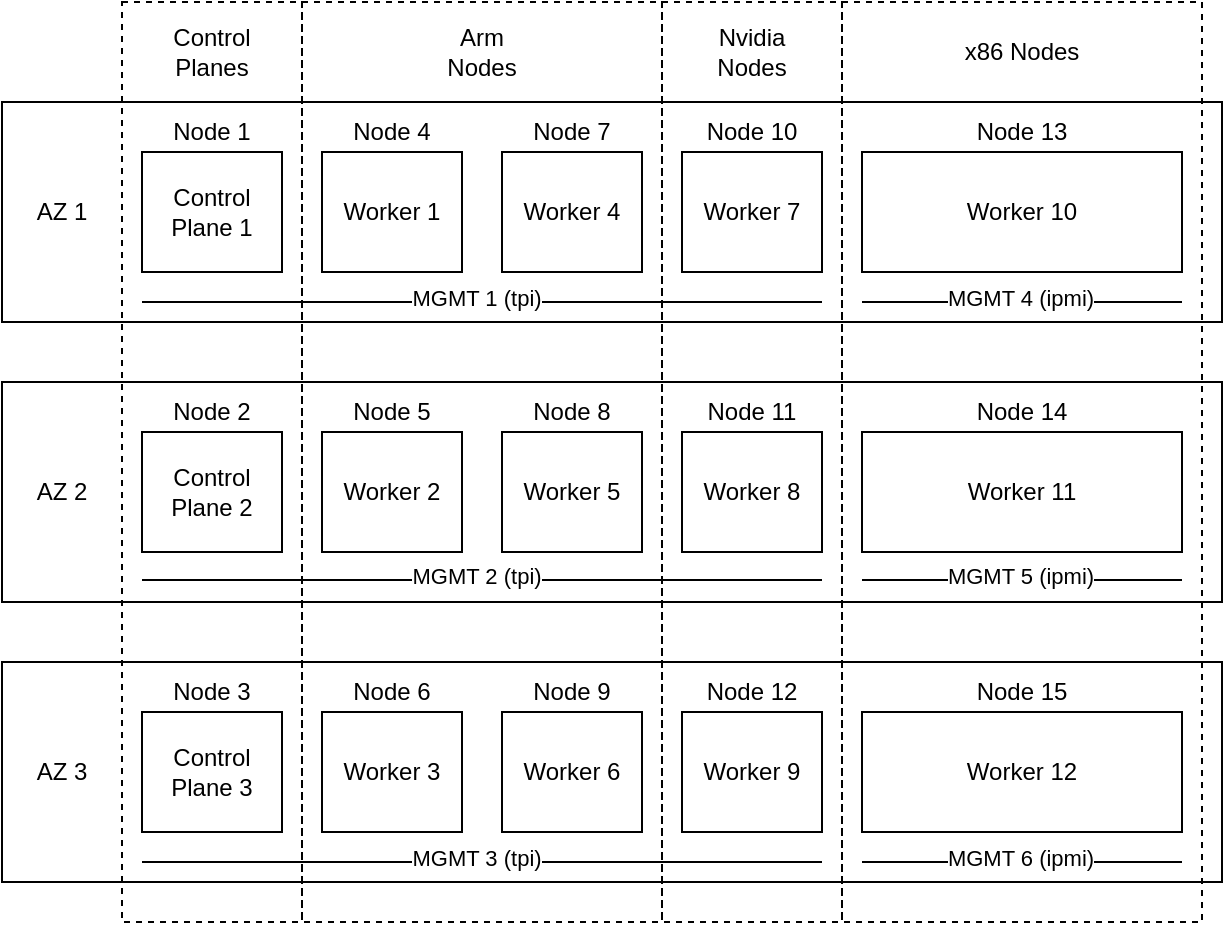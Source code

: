 <mxfile version="21.1.1" type="device">
  <diagram name="Page-1" id="-TOCRCb0vXGdUkpQAStK">
    <mxGraphModel dx="1077" dy="1072" grid="1" gridSize="10" guides="1" tooltips="1" connect="1" arrows="1" fold="1" page="1" pageScale="1" pageWidth="850" pageHeight="1100" math="0" shadow="0">
      <root>
        <mxCell id="0" />
        <mxCell id="1" parent="0" />
        <mxCell id="bwXu6fv2Xk6f5gigkLMl-4" value="" style="rounded=0;whiteSpace=wrap;html=1;fillColor=none;" vertex="1" parent="1">
          <mxGeometry x="120" y="590" width="610" height="110" as="geometry" />
        </mxCell>
        <mxCell id="bwXu6fv2Xk6f5gigkLMl-25" value="" style="rounded=0;whiteSpace=wrap;html=1;fillColor=none;dashed=1;" vertex="1" parent="1">
          <mxGeometry x="450" y="260" width="90" height="460" as="geometry" />
        </mxCell>
        <mxCell id="bwXu6fv2Xk6f5gigkLMl-26" value="" style="rounded=0;whiteSpace=wrap;html=1;fillColor=none;dashed=1;" vertex="1" parent="1">
          <mxGeometry x="540" y="260" width="180" height="460" as="geometry" />
        </mxCell>
        <mxCell id="bwXu6fv2Xk6f5gigkLMl-23" value="" style="rounded=0;whiteSpace=wrap;html=1;fillColor=none;dashed=1;" vertex="1" parent="1">
          <mxGeometry x="180" y="260" width="90" height="460" as="geometry" />
        </mxCell>
        <mxCell id="bwXu6fv2Xk6f5gigkLMl-24" value="" style="rounded=0;whiteSpace=wrap;html=1;fillColor=none;dashed=1;" vertex="1" parent="1">
          <mxGeometry x="270" y="260" width="180" height="460" as="geometry" />
        </mxCell>
        <mxCell id="bwXu6fv2Xk6f5gigkLMl-1" value="" style="rounded=0;whiteSpace=wrap;html=1;fillColor=none;" vertex="1" parent="1">
          <mxGeometry x="120" y="310" width="610" height="110" as="geometry" />
        </mxCell>
        <mxCell id="bwXu6fv2Xk6f5gigkLMl-2" value="AZ 1" style="text;html=1;strokeColor=none;fillColor=none;align=center;verticalAlign=middle;whiteSpace=wrap;rounded=0;" vertex="1" parent="1">
          <mxGeometry x="120" y="350" width="60" height="30" as="geometry" />
        </mxCell>
        <mxCell id="bwXu6fv2Xk6f5gigkLMl-3" value="" style="rounded=0;whiteSpace=wrap;html=1;fillColor=none;" vertex="1" parent="1">
          <mxGeometry x="120" y="450" width="610" height="110" as="geometry" />
        </mxCell>
        <mxCell id="bwXu6fv2Xk6f5gigkLMl-5" value="Control Plane 1" style="rounded=0;whiteSpace=wrap;html=1;" vertex="1" parent="1">
          <mxGeometry x="190" y="335" width="70" height="60" as="geometry" />
        </mxCell>
        <mxCell id="bwXu6fv2Xk6f5gigkLMl-6" value="Control Plane 2" style="rounded=0;whiteSpace=wrap;html=1;" vertex="1" parent="1">
          <mxGeometry x="190" y="475" width="70" height="60" as="geometry" />
        </mxCell>
        <mxCell id="bwXu6fv2Xk6f5gigkLMl-7" value="Control Plane 3" style="rounded=0;whiteSpace=wrap;html=1;" vertex="1" parent="1">
          <mxGeometry x="190" y="615" width="70" height="60" as="geometry" />
        </mxCell>
        <mxCell id="bwXu6fv2Xk6f5gigkLMl-9" value="Worker 1" style="rounded=0;whiteSpace=wrap;html=1;" vertex="1" parent="1">
          <mxGeometry x="280" y="335" width="70" height="60" as="geometry" />
        </mxCell>
        <mxCell id="bwXu6fv2Xk6f5gigkLMl-10" value="Worker 2" style="rounded=0;whiteSpace=wrap;html=1;" vertex="1" parent="1">
          <mxGeometry x="280" y="475" width="70" height="60" as="geometry" />
        </mxCell>
        <mxCell id="bwXu6fv2Xk6f5gigkLMl-11" value="Worker 3" style="rounded=0;whiteSpace=wrap;html=1;" vertex="1" parent="1">
          <mxGeometry x="280" y="615" width="70" height="60" as="geometry" />
        </mxCell>
        <mxCell id="bwXu6fv2Xk6f5gigkLMl-12" value="Worker 4" style="rounded=0;whiteSpace=wrap;html=1;" vertex="1" parent="1">
          <mxGeometry x="370" y="335" width="70" height="60" as="geometry" />
        </mxCell>
        <mxCell id="bwXu6fv2Xk6f5gigkLMl-13" value="Worker 5" style="rounded=0;whiteSpace=wrap;html=1;" vertex="1" parent="1">
          <mxGeometry x="370" y="475" width="70" height="60" as="geometry" />
        </mxCell>
        <mxCell id="bwXu6fv2Xk6f5gigkLMl-14" value="Worker 6" style="rounded=0;whiteSpace=wrap;html=1;" vertex="1" parent="1">
          <mxGeometry x="370" y="615" width="70" height="60" as="geometry" />
        </mxCell>
        <mxCell id="bwXu6fv2Xk6f5gigkLMl-15" value="Worker 7" style="rounded=0;whiteSpace=wrap;html=1;" vertex="1" parent="1">
          <mxGeometry x="460" y="335" width="70" height="60" as="geometry" />
        </mxCell>
        <mxCell id="bwXu6fv2Xk6f5gigkLMl-16" value="Worker 8" style="rounded=0;whiteSpace=wrap;html=1;" vertex="1" parent="1">
          <mxGeometry x="460" y="475" width="70" height="60" as="geometry" />
        </mxCell>
        <mxCell id="bwXu6fv2Xk6f5gigkLMl-17" value="Worker 9" style="rounded=0;whiteSpace=wrap;html=1;" vertex="1" parent="1">
          <mxGeometry x="460" y="615" width="70" height="60" as="geometry" />
        </mxCell>
        <mxCell id="bwXu6fv2Xk6f5gigkLMl-18" value="Worker 10" style="rounded=0;whiteSpace=wrap;html=1;" vertex="1" parent="1">
          <mxGeometry x="550" y="335" width="160" height="60" as="geometry" />
        </mxCell>
        <mxCell id="bwXu6fv2Xk6f5gigkLMl-19" value="Worker 11" style="rounded=0;whiteSpace=wrap;html=1;" vertex="1" parent="1">
          <mxGeometry x="550" y="475" width="160" height="60" as="geometry" />
        </mxCell>
        <mxCell id="bwXu6fv2Xk6f5gigkLMl-20" value="Worker 12" style="rounded=0;whiteSpace=wrap;html=1;" vertex="1" parent="1">
          <mxGeometry x="550" y="615" width="160" height="60" as="geometry" />
        </mxCell>
        <mxCell id="bwXu6fv2Xk6f5gigkLMl-21" value="AZ 2" style="text;html=1;strokeColor=none;fillColor=none;align=center;verticalAlign=middle;whiteSpace=wrap;rounded=0;" vertex="1" parent="1">
          <mxGeometry x="120" y="490" width="60" height="30" as="geometry" />
        </mxCell>
        <mxCell id="bwXu6fv2Xk6f5gigkLMl-22" value="AZ 3" style="text;html=1;strokeColor=none;fillColor=none;align=center;verticalAlign=middle;whiteSpace=wrap;rounded=0;" vertex="1" parent="1">
          <mxGeometry x="120" y="630" width="60" height="30" as="geometry" />
        </mxCell>
        <mxCell id="bwXu6fv2Xk6f5gigkLMl-27" value="Control Planes" style="text;html=1;strokeColor=none;fillColor=none;align=center;verticalAlign=middle;whiteSpace=wrap;rounded=0;" vertex="1" parent="1">
          <mxGeometry x="195" y="270" width="60" height="30" as="geometry" />
        </mxCell>
        <mxCell id="bwXu6fv2Xk6f5gigkLMl-28" value="Arm Nodes" style="text;html=1;strokeColor=none;fillColor=none;align=center;verticalAlign=middle;whiteSpace=wrap;rounded=0;" vertex="1" parent="1">
          <mxGeometry x="330" y="270" width="60" height="30" as="geometry" />
        </mxCell>
        <mxCell id="bwXu6fv2Xk6f5gigkLMl-29" value="Nvidia Nodes" style="text;html=1;strokeColor=none;fillColor=none;align=center;verticalAlign=middle;whiteSpace=wrap;rounded=0;" vertex="1" parent="1">
          <mxGeometry x="465" y="270" width="60" height="30" as="geometry" />
        </mxCell>
        <mxCell id="bwXu6fv2Xk6f5gigkLMl-30" value="x86 Nodes" style="text;html=1;strokeColor=none;fillColor=none;align=center;verticalAlign=middle;whiteSpace=wrap;rounded=0;" vertex="1" parent="1">
          <mxGeometry x="600" y="270" width="60" height="30" as="geometry" />
        </mxCell>
        <mxCell id="bwXu6fv2Xk6f5gigkLMl-31" value="Node 1" style="text;html=1;strokeColor=none;fillColor=none;align=center;verticalAlign=middle;whiteSpace=wrap;rounded=0;" vertex="1" parent="1">
          <mxGeometry x="195" y="310" width="60" height="30" as="geometry" />
        </mxCell>
        <mxCell id="bwXu6fv2Xk6f5gigkLMl-32" value="Node 2" style="text;html=1;strokeColor=none;fillColor=none;align=center;verticalAlign=middle;whiteSpace=wrap;rounded=0;" vertex="1" parent="1">
          <mxGeometry x="195" y="450" width="60" height="30" as="geometry" />
        </mxCell>
        <mxCell id="bwXu6fv2Xk6f5gigkLMl-33" value="Node 3" style="text;html=1;strokeColor=none;fillColor=none;align=center;verticalAlign=middle;whiteSpace=wrap;rounded=0;" vertex="1" parent="1">
          <mxGeometry x="195" y="590" width="60" height="30" as="geometry" />
        </mxCell>
        <mxCell id="bwXu6fv2Xk6f5gigkLMl-34" value="Node 6" style="text;html=1;strokeColor=none;fillColor=none;align=center;verticalAlign=middle;whiteSpace=wrap;rounded=0;" vertex="1" parent="1">
          <mxGeometry x="285" y="590" width="60" height="30" as="geometry" />
        </mxCell>
        <mxCell id="bwXu6fv2Xk6f5gigkLMl-35" value="Node 9" style="text;html=1;strokeColor=none;fillColor=none;align=center;verticalAlign=middle;whiteSpace=wrap;rounded=0;" vertex="1" parent="1">
          <mxGeometry x="375" y="590" width="60" height="30" as="geometry" />
        </mxCell>
        <mxCell id="bwXu6fv2Xk6f5gigkLMl-36" value="Node 12" style="text;html=1;strokeColor=none;fillColor=none;align=center;verticalAlign=middle;whiteSpace=wrap;rounded=0;" vertex="1" parent="1">
          <mxGeometry x="465" y="590" width="60" height="30" as="geometry" />
        </mxCell>
        <mxCell id="bwXu6fv2Xk6f5gigkLMl-37" value="Node 15" style="text;html=1;strokeColor=none;fillColor=none;align=center;verticalAlign=middle;whiteSpace=wrap;rounded=0;" vertex="1" parent="1">
          <mxGeometry x="600" y="590" width="60" height="30" as="geometry" />
        </mxCell>
        <mxCell id="bwXu6fv2Xk6f5gigkLMl-38" value="Node 4" style="text;html=1;strokeColor=none;fillColor=none;align=center;verticalAlign=middle;whiteSpace=wrap;rounded=0;" vertex="1" parent="1">
          <mxGeometry x="285" y="310" width="60" height="30" as="geometry" />
        </mxCell>
        <mxCell id="bwXu6fv2Xk6f5gigkLMl-39" value="Node 7" style="text;html=1;strokeColor=none;fillColor=none;align=center;verticalAlign=middle;whiteSpace=wrap;rounded=0;" vertex="1" parent="1">
          <mxGeometry x="375" y="310" width="60" height="30" as="geometry" />
        </mxCell>
        <mxCell id="bwXu6fv2Xk6f5gigkLMl-40" value="Node 10" style="text;html=1;strokeColor=none;fillColor=none;align=center;verticalAlign=middle;whiteSpace=wrap;rounded=0;" vertex="1" parent="1">
          <mxGeometry x="465" y="310" width="60" height="30" as="geometry" />
        </mxCell>
        <mxCell id="bwXu6fv2Xk6f5gigkLMl-41" value="Node 13" style="text;html=1;strokeColor=none;fillColor=none;align=center;verticalAlign=middle;whiteSpace=wrap;rounded=0;" vertex="1" parent="1">
          <mxGeometry x="600" y="310" width="60" height="30" as="geometry" />
        </mxCell>
        <mxCell id="bwXu6fv2Xk6f5gigkLMl-42" value="Node 5" style="text;html=1;strokeColor=none;fillColor=none;align=center;verticalAlign=middle;whiteSpace=wrap;rounded=0;" vertex="1" parent="1">
          <mxGeometry x="285" y="450" width="60" height="30" as="geometry" />
        </mxCell>
        <mxCell id="bwXu6fv2Xk6f5gigkLMl-43" value="Node 8" style="text;html=1;strokeColor=none;fillColor=none;align=center;verticalAlign=middle;whiteSpace=wrap;rounded=0;" vertex="1" parent="1">
          <mxGeometry x="375" y="450" width="60" height="30" as="geometry" />
        </mxCell>
        <mxCell id="bwXu6fv2Xk6f5gigkLMl-44" value="Node 11" style="text;html=1;strokeColor=none;fillColor=none;align=center;verticalAlign=middle;whiteSpace=wrap;rounded=0;" vertex="1" parent="1">
          <mxGeometry x="465" y="450" width="60" height="30" as="geometry" />
        </mxCell>
        <mxCell id="bwXu6fv2Xk6f5gigkLMl-45" value="Node 14" style="text;html=1;strokeColor=none;fillColor=none;align=center;verticalAlign=middle;whiteSpace=wrap;rounded=0;" vertex="1" parent="1">
          <mxGeometry x="600" y="450" width="60" height="30" as="geometry" />
        </mxCell>
        <mxCell id="bwXu6fv2Xk6f5gigkLMl-49" value="" style="endArrow=none;html=1;rounded=0;" edge="1" parent="1">
          <mxGeometry width="50" height="50" relative="1" as="geometry">
            <mxPoint x="190" y="410" as="sourcePoint" />
            <mxPoint x="530" y="410" as="targetPoint" />
          </mxGeometry>
        </mxCell>
        <mxCell id="bwXu6fv2Xk6f5gigkLMl-50" value="MGMT 1 (tpi)" style="edgeLabel;html=1;align=center;verticalAlign=middle;resizable=0;points=[];" vertex="1" connectable="0" parent="bwXu6fv2Xk6f5gigkLMl-49">
          <mxGeometry x="-0.018" y="2" relative="1" as="geometry">
            <mxPoint as="offset" />
          </mxGeometry>
        </mxCell>
        <mxCell id="bwXu6fv2Xk6f5gigkLMl-51" value="" style="endArrow=none;html=1;rounded=0;" edge="1" parent="1">
          <mxGeometry width="50" height="50" relative="1" as="geometry">
            <mxPoint x="190" y="549" as="sourcePoint" />
            <mxPoint x="530" y="549" as="targetPoint" />
          </mxGeometry>
        </mxCell>
        <mxCell id="bwXu6fv2Xk6f5gigkLMl-52" value="MGMT 2 (tpi)" style="edgeLabel;html=1;align=center;verticalAlign=middle;resizable=0;points=[];" vertex="1" connectable="0" parent="bwXu6fv2Xk6f5gigkLMl-51">
          <mxGeometry x="-0.018" y="2" relative="1" as="geometry">
            <mxPoint as="offset" />
          </mxGeometry>
        </mxCell>
        <mxCell id="bwXu6fv2Xk6f5gigkLMl-53" value="" style="endArrow=none;html=1;rounded=0;" edge="1" parent="1">
          <mxGeometry width="50" height="50" relative="1" as="geometry">
            <mxPoint x="190" y="690" as="sourcePoint" />
            <mxPoint x="530" y="690" as="targetPoint" />
          </mxGeometry>
        </mxCell>
        <mxCell id="bwXu6fv2Xk6f5gigkLMl-54" value="MGMT 3 (tpi)" style="edgeLabel;html=1;align=center;verticalAlign=middle;resizable=0;points=[];" vertex="1" connectable="0" parent="bwXu6fv2Xk6f5gigkLMl-53">
          <mxGeometry x="-0.018" y="2" relative="1" as="geometry">
            <mxPoint as="offset" />
          </mxGeometry>
        </mxCell>
        <mxCell id="bwXu6fv2Xk6f5gigkLMl-55" value="" style="endArrow=none;html=1;rounded=0;" edge="1" parent="1">
          <mxGeometry width="50" height="50" relative="1" as="geometry">
            <mxPoint x="550" y="410" as="sourcePoint" />
            <mxPoint x="710" y="410" as="targetPoint" />
          </mxGeometry>
        </mxCell>
        <mxCell id="bwXu6fv2Xk6f5gigkLMl-56" value="MGMT 4 (ipmi)" style="edgeLabel;html=1;align=center;verticalAlign=middle;resizable=0;points=[];" vertex="1" connectable="0" parent="bwXu6fv2Xk6f5gigkLMl-55">
          <mxGeometry x="-0.018" y="2" relative="1" as="geometry">
            <mxPoint as="offset" />
          </mxGeometry>
        </mxCell>
        <mxCell id="bwXu6fv2Xk6f5gigkLMl-57" value="" style="endArrow=none;html=1;rounded=0;" edge="1" parent="1">
          <mxGeometry width="50" height="50" relative="1" as="geometry">
            <mxPoint x="550" y="549" as="sourcePoint" />
            <mxPoint x="710" y="549" as="targetPoint" />
          </mxGeometry>
        </mxCell>
        <mxCell id="bwXu6fv2Xk6f5gigkLMl-58" value="MGMT 5 (ipmi)" style="edgeLabel;html=1;align=center;verticalAlign=middle;resizable=0;points=[];" vertex="1" connectable="0" parent="bwXu6fv2Xk6f5gigkLMl-57">
          <mxGeometry x="-0.018" y="2" relative="1" as="geometry">
            <mxPoint as="offset" />
          </mxGeometry>
        </mxCell>
        <mxCell id="bwXu6fv2Xk6f5gigkLMl-59" value="" style="endArrow=none;html=1;rounded=0;" edge="1" parent="1">
          <mxGeometry width="50" height="50" relative="1" as="geometry">
            <mxPoint x="550" y="690" as="sourcePoint" />
            <mxPoint x="710" y="690" as="targetPoint" />
          </mxGeometry>
        </mxCell>
        <mxCell id="bwXu6fv2Xk6f5gigkLMl-60" value="MGMT 6 (ipmi)" style="edgeLabel;html=1;align=center;verticalAlign=middle;resizable=0;points=[];" vertex="1" connectable="0" parent="bwXu6fv2Xk6f5gigkLMl-59">
          <mxGeometry x="-0.018" y="2" relative="1" as="geometry">
            <mxPoint as="offset" />
          </mxGeometry>
        </mxCell>
      </root>
    </mxGraphModel>
  </diagram>
</mxfile>
